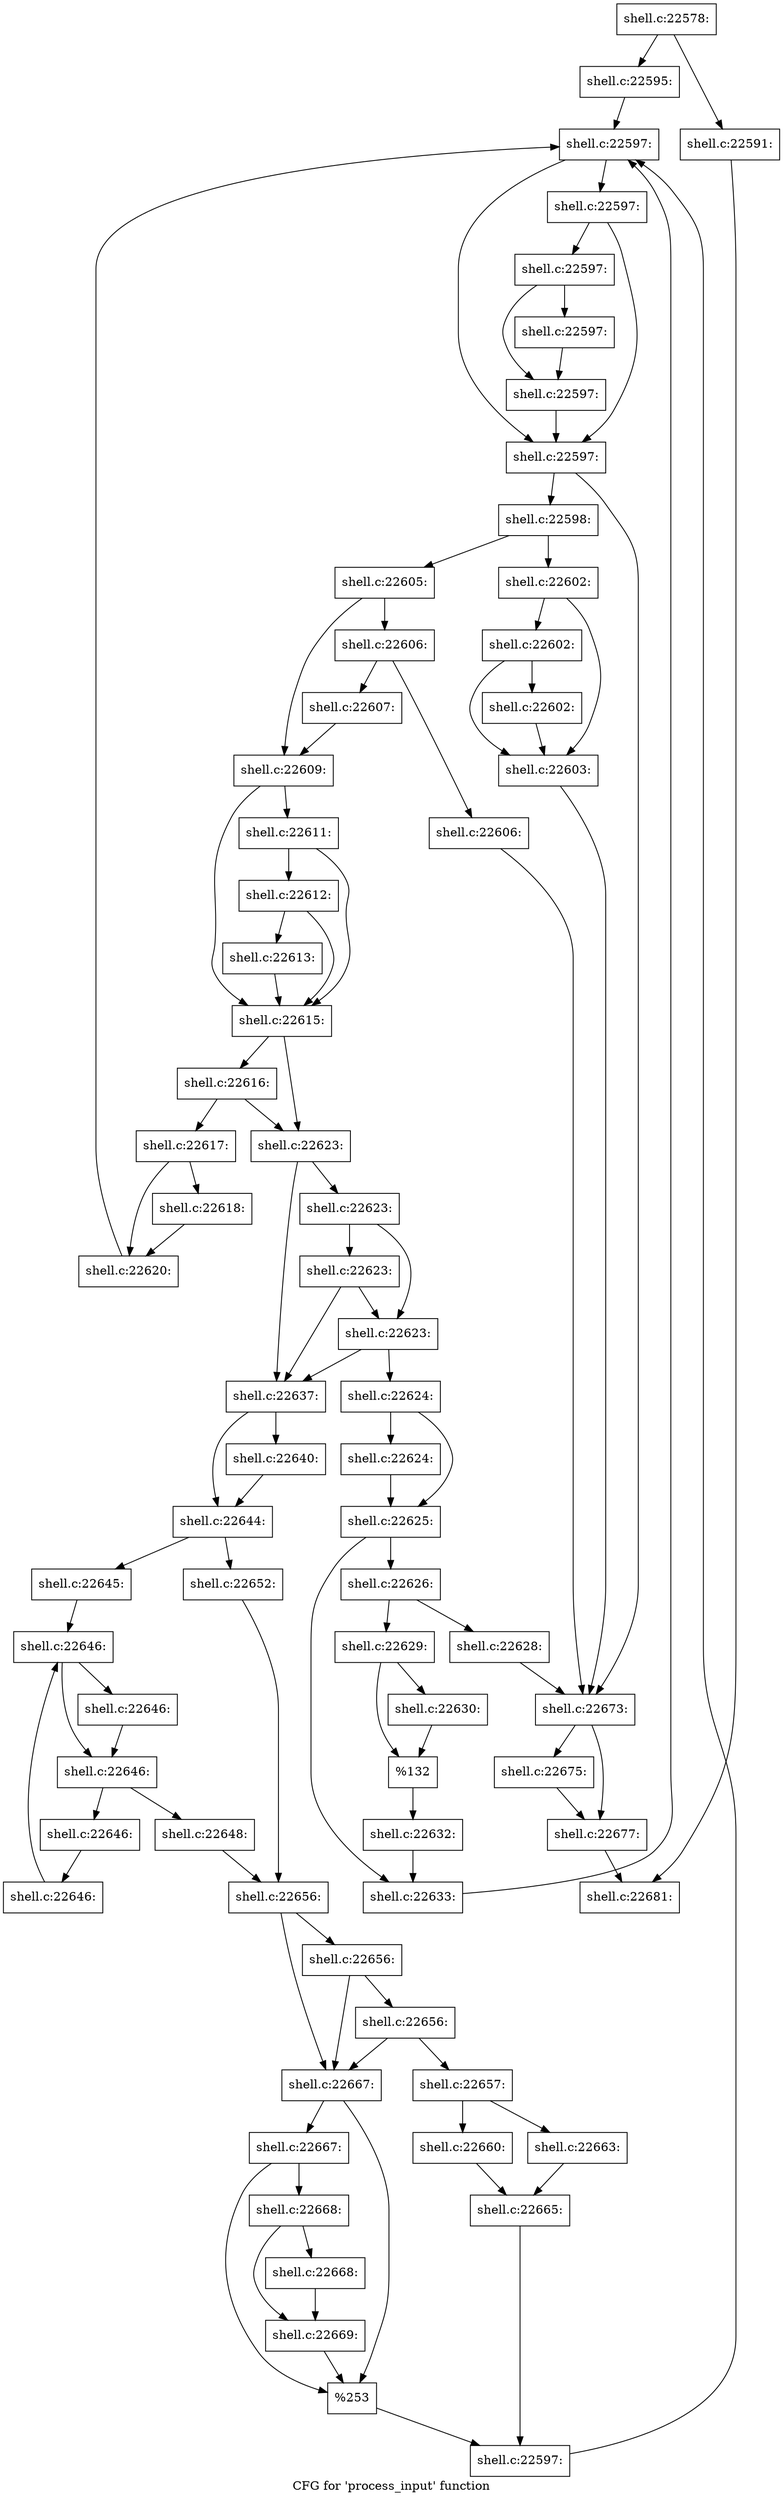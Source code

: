 digraph "CFG for 'process_input' function" {
	label="CFG for 'process_input' function";

	Node0x5602774a9d40 [shape=record,label="{shell.c:22578:}"];
	Node0x5602774a9d40 -> Node0x5602774b3b00;
	Node0x5602774a9d40 -> Node0x5602774b3b50;
	Node0x5602774b3b00 [shape=record,label="{shell.c:22591:}"];
	Node0x5602774b3b00 -> Node0x5602774b0290;
	Node0x5602774b3b50 [shape=record,label="{shell.c:22595:}"];
	Node0x5602774b3b50 -> Node0x5602774b4d20;
	Node0x5602774b4d20 [shape=record,label="{shell.c:22597:}"];
	Node0x5602774b4d20 -> Node0x5602774b4f00;
	Node0x5602774b4d20 -> Node0x5602774b4fa0;
	Node0x5602774b4fa0 [shape=record,label="{shell.c:22597:}"];
	Node0x5602774b4fa0 -> Node0x5602774b4f50;
	Node0x5602774b4fa0 -> Node0x5602774b4f00;
	Node0x5602774b4f50 [shape=record,label="{shell.c:22597:}"];
	Node0x5602774b4f50 -> Node0x5602774b55a0;
	Node0x5602774b4f50 -> Node0x5602774b5550;
	Node0x5602774b55a0 [shape=record,label="{shell.c:22597:}"];
	Node0x5602774b55a0 -> Node0x5602774b5550;
	Node0x5602774b5550 [shape=record,label="{shell.c:22597:}"];
	Node0x5602774b5550 -> Node0x5602774b4f00;
	Node0x5602774b4f00 [shape=record,label="{shell.c:22597:}"];
	Node0x5602774b4f00 -> Node0x5602774b5d70;
	Node0x5602774b4f00 -> Node0x5602774b4e80;
	Node0x5602774b5d70 [shape=record,label="{shell.c:22598:}"];
	Node0x5602774b5d70 -> Node0x5602761ae790;
	Node0x5602774b5d70 -> Node0x5602774b6910;
	Node0x5602761ae790 [shape=record,label="{shell.c:22602:}"];
	Node0x5602761ae790 -> Node0x5602774b7140;
	Node0x5602761ae790 -> Node0x5602774b70f0;
	Node0x5602774b7140 [shape=record,label="{shell.c:22602:}"];
	Node0x5602774b7140 -> Node0x5602774b70a0;
	Node0x5602774b7140 -> Node0x5602774b70f0;
	Node0x5602774b70a0 [shape=record,label="{shell.c:22602:}"];
	Node0x5602774b70a0 -> Node0x5602774b70f0;
	Node0x5602774b70f0 [shape=record,label="{shell.c:22603:}"];
	Node0x5602774b70f0 -> Node0x5602774b4e80;
	Node0x5602774b6910 [shape=record,label="{shell.c:22605:}"];
	Node0x5602774b6910 -> Node0x5602774b7880;
	Node0x5602774b6910 -> Node0x5602774b78d0;
	Node0x5602774b7880 [shape=record,label="{shell.c:22606:}"];
	Node0x5602774b7880 -> Node0x5602774b7ba0;
	Node0x5602774b7880 -> Node0x5602774b7bf0;
	Node0x5602774b7ba0 [shape=record,label="{shell.c:22606:}"];
	Node0x5602774b7ba0 -> Node0x5602774b4e80;
	Node0x5602774b7bf0 [shape=record,label="{shell.c:22607:}"];
	Node0x5602774b7bf0 -> Node0x5602774b78d0;
	Node0x5602774b78d0 [shape=record,label="{shell.c:22609:}"];
	Node0x5602774b78d0 -> Node0x5602774b8740;
	Node0x5602774b78d0 -> Node0x5602774b8670;
	Node0x5602774b8740 [shape=record,label="{shell.c:22611:}"];
	Node0x5602774b8740 -> Node0x5602774b86c0;
	Node0x5602774b8740 -> Node0x5602774b8670;
	Node0x5602774b86c0 [shape=record,label="{shell.c:22612:}"];
	Node0x5602774b86c0 -> Node0x5602774b8620;
	Node0x5602774b86c0 -> Node0x5602774b8670;
	Node0x5602774b8620 [shape=record,label="{shell.c:22613:}"];
	Node0x5602774b8620 -> Node0x5602774b8670;
	Node0x5602774b8670 [shape=record,label="{shell.c:22615:}"];
	Node0x5602774b8670 -> Node0x5602774b9170;
	Node0x5602774b8670 -> Node0x5602760f81a0;
	Node0x5602774b9170 [shape=record,label="{shell.c:22616:}"];
	Node0x5602774b9170 -> Node0x5602765f3290;
	Node0x5602774b9170 -> Node0x5602760f81a0;
	Node0x5602765f3290 [shape=record,label="{shell.c:22617:}"];
	Node0x5602765f3290 -> Node0x5602774ba790;
	Node0x5602765f3290 -> Node0x5602774ba7e0;
	Node0x5602774ba790 [shape=record,label="{shell.c:22618:}"];
	Node0x5602774ba790 -> Node0x5602774ba7e0;
	Node0x5602774ba7e0 [shape=record,label="{shell.c:22620:}"];
	Node0x5602774ba7e0 -> Node0x5602774b4d20;
	Node0x5602760f81a0 [shape=record,label="{shell.c:22623:}"];
	Node0x5602760f81a0 -> Node0x5602774bb060;
	Node0x5602760f81a0 -> Node0x5602774baf90;
	Node0x5602774bb060 [shape=record,label="{shell.c:22623:}"];
	Node0x5602774bb060 -> Node0x5602774bafe0;
	Node0x5602774bb060 -> Node0x5602774bb250;
	Node0x5602774bb250 [shape=record,label="{shell.c:22623:}"];
	Node0x5602774bb250 -> Node0x5602774bafe0;
	Node0x5602774bb250 -> Node0x5602774baf90;
	Node0x5602774bafe0 [shape=record,label="{shell.c:22623:}"];
	Node0x5602774bafe0 -> Node0x5602774baf40;
	Node0x5602774bafe0 -> Node0x5602774baf90;
	Node0x5602774baf40 [shape=record,label="{shell.c:22624:}"];
	Node0x5602774baf40 -> Node0x5602774bbd20;
	Node0x5602774baf40 -> Node0x5602774bbd70;
	Node0x5602774bbd20 [shape=record,label="{shell.c:22624:}"];
	Node0x5602774bbd20 -> Node0x5602774bbd70;
	Node0x5602774bbd70 [shape=record,label="{shell.c:22625:}"];
	Node0x5602774bbd70 -> Node0x5602774bc3c0;
	Node0x5602774bbd70 -> Node0x5602774bc410;
	Node0x5602774bc3c0 [shape=record,label="{shell.c:22626:}"];
	Node0x5602774bc3c0 -> Node0x5602774bcc80;
	Node0x5602774bc3c0 -> Node0x5602774bcd20;
	Node0x5602774bcc80 [shape=record,label="{shell.c:22628:}"];
	Node0x5602774bcc80 -> Node0x5602774b4e80;
	Node0x5602774bcd20 [shape=record,label="{shell.c:22629:}"];
	Node0x5602774bcd20 -> Node0x5602774bd1c0;
	Node0x5602774bcd20 -> Node0x5602774bd210;
	Node0x5602774bd1c0 [shape=record,label="{shell.c:22630:}"];
	Node0x5602774bd1c0 -> Node0x5602774bd210;
	Node0x5602774bd210 [shape=record,label="{%132}"];
	Node0x5602774bd210 -> Node0x5602774bccd0;
	Node0x5602774bccd0 [shape=record,label="{shell.c:22632:}"];
	Node0x5602774bccd0 -> Node0x5602774bc410;
	Node0x5602774bc410 [shape=record,label="{shell.c:22633:}"];
	Node0x5602774bc410 -> Node0x5602774b4d20;
	Node0x5602774baf90 [shape=record,label="{shell.c:22637:}"];
	Node0x5602774baf90 -> Node0x5602774bde60;
	Node0x5602774baf90 -> Node0x5602774bdeb0;
	Node0x5602774bde60 [shape=record,label="{shell.c:22640:}"];
	Node0x5602774bde60 -> Node0x5602774bdeb0;
	Node0x5602774bdeb0 [shape=record,label="{shell.c:22644:}"];
	Node0x5602774bdeb0 -> Node0x5602774bf170;
	Node0x5602774bdeb0 -> Node0x5602774bf210;
	Node0x5602774bf170 [shape=record,label="{shell.c:22645:}"];
	Node0x5602774bf170 -> Node0x5602774bf9e0;
	Node0x5602774bf9e0 [shape=record,label="{shell.c:22646:}"];
	Node0x5602774bf9e0 -> Node0x5602774bfcd0;
	Node0x5602774bf9e0 -> Node0x5602774bfc80;
	Node0x5602774bfcd0 [shape=record,label="{shell.c:22646:}"];
	Node0x5602774bfcd0 -> Node0x5602774bfc80;
	Node0x5602774bfc80 [shape=record,label="{shell.c:22646:}"];
	Node0x5602774bfc80 -> Node0x5602774bfc00;
	Node0x5602774bfc80 -> Node0x5602774bf830;
	Node0x5602774bfc00 [shape=record,label="{shell.c:22646:}"];
	Node0x5602774bfc00 -> Node0x5602774bfb70;
	Node0x5602774bfb70 [shape=record,label="{shell.c:22646:}"];
	Node0x5602774bfb70 -> Node0x5602774bf9e0;
	Node0x5602774bf830 [shape=record,label="{shell.c:22648:}"];
	Node0x5602774bf830 -> Node0x5602774bf1c0;
	Node0x5602774bf210 [shape=record,label="{shell.c:22652:}"];
	Node0x5602774bf210 -> Node0x5602774bf1c0;
	Node0x5602774bf1c0 [shape=record,label="{shell.c:22656:}"];
	Node0x5602774bf1c0 -> Node0x5602774c2e50;
	Node0x5602774bf1c0 -> Node0x5602774c2d80;
	Node0x5602774c2e50 [shape=record,label="{shell.c:22656:}"];
	Node0x5602774c2e50 -> Node0x5602774c2dd0;
	Node0x5602774c2e50 -> Node0x5602774c2d80;
	Node0x5602774c2dd0 [shape=record,label="{shell.c:22656:}"];
	Node0x5602774c2dd0 -> Node0x5602774c2ce0;
	Node0x5602774c2dd0 -> Node0x5602774c2d80;
	Node0x5602774c2ce0 [shape=record,label="{shell.c:22657:}"];
	Node0x5602774c2ce0 -> Node0x5602760f81f0;
	Node0x5602774c2ce0 -> Node0x5602774c3a10;
	Node0x5602760f81f0 [shape=record,label="{shell.c:22660:}"];
	Node0x5602760f81f0 -> Node0x56027658e1f0;
	Node0x5602774c3a10 [shape=record,label="{shell.c:22663:}"];
	Node0x5602774c3a10 -> Node0x56027658e1f0;
	Node0x56027658e1f0 [shape=record,label="{shell.c:22665:}"];
	Node0x56027658e1f0 -> Node0x5602774c2d30;
	Node0x5602774c2d80 [shape=record,label="{shell.c:22667:}"];
	Node0x5602774c2d80 -> Node0x5602774c5530;
	Node0x5602774c2d80 -> Node0x5602774c54e0;
	Node0x5602774c5530 [shape=record,label="{shell.c:22667:}"];
	Node0x5602774c5530 -> Node0x5602774c5490;
	Node0x5602774c5530 -> Node0x5602774c54e0;
	Node0x5602774c5490 [shape=record,label="{shell.c:22668:}"];
	Node0x5602774c5490 -> Node0x5602774c5b80;
	Node0x5602774c5490 -> Node0x5602774c5bd0;
	Node0x5602774c5b80 [shape=record,label="{shell.c:22668:}"];
	Node0x5602774c5b80 -> Node0x5602774c5bd0;
	Node0x5602774c5bd0 [shape=record,label="{shell.c:22669:}"];
	Node0x5602774c5bd0 -> Node0x5602774c54e0;
	Node0x5602774c54e0 [shape=record,label="{%253}"];
	Node0x5602774c54e0 -> Node0x5602774c2d30;
	Node0x5602774c2d30 [shape=record,label="{shell.c:22597:}"];
	Node0x5602774c2d30 -> Node0x5602774b4d20;
	Node0x5602774b4e80 [shape=record,label="{shell.c:22673:}"];
	Node0x5602774b4e80 -> Node0x5602774c66d0;
	Node0x5602774b4e80 -> Node0x5602774c6720;
	Node0x5602774c66d0 [shape=record,label="{shell.c:22675:}"];
	Node0x5602774c66d0 -> Node0x5602774c6720;
	Node0x5602774c6720 [shape=record,label="{shell.c:22677:}"];
	Node0x5602774c6720 -> Node0x5602774b0290;
	Node0x5602774b0290 [shape=record,label="{shell.c:22681:}"];
}
